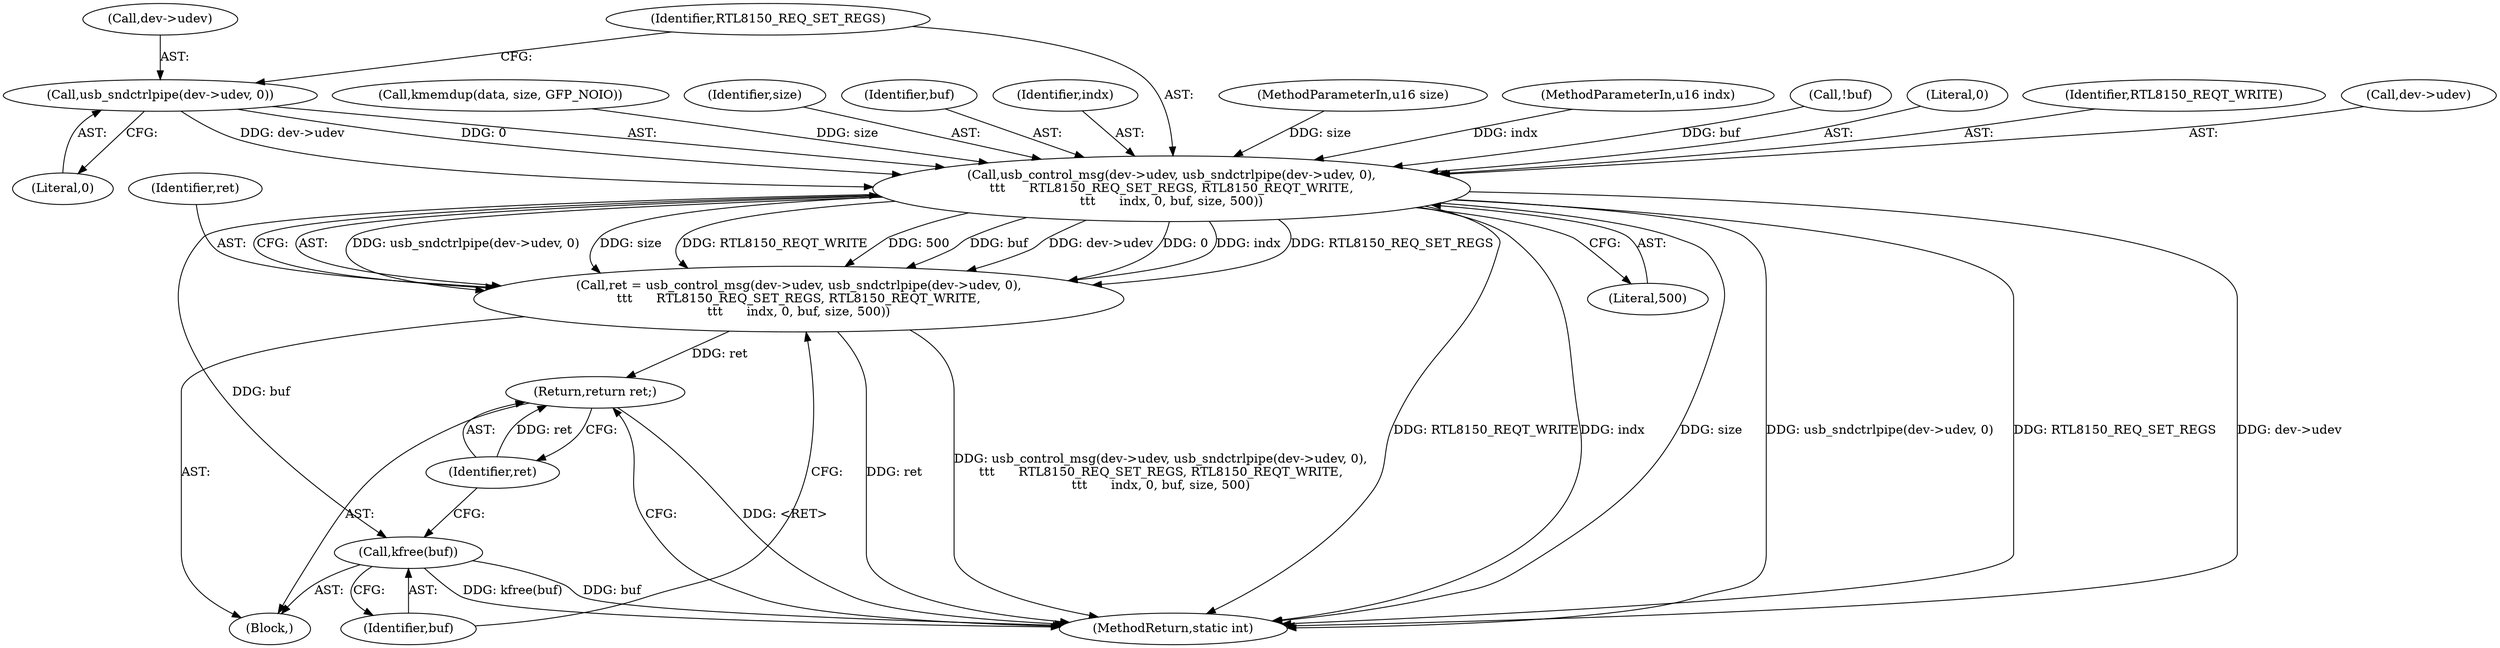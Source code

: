 digraph "0_linux_7926aff5c57b577ab0f43364ff0c59d968f6a414_0@pointer" {
"1000126" [label="(Call,usb_sndctrlpipe(dev->udev, 0))"];
"1000122" [label="(Call,usb_control_msg(dev->udev, usb_sndctrlpipe(dev->udev, 0),\n\t\t\t      RTL8150_REQ_SET_REGS, RTL8150_REQT_WRITE,\n\t\t\t      indx, 0, buf, size, 500))"];
"1000120" [label="(Call,ret = usb_control_msg(dev->udev, usb_sndctrlpipe(dev->udev, 0),\n\t\t\t      RTL8150_REQ_SET_REGS, RTL8150_REQT_WRITE,\n\t\t\t      indx, 0, buf, size, 500))"];
"1000140" [label="(Return,return ret;)"];
"1000138" [label="(Call,kfree(buf))"];
"1000139" [label="(Identifier,buf)"];
"1000126" [label="(Call,usb_sndctrlpipe(dev->udev, 0))"];
"1000122" [label="(Call,usb_control_msg(dev->udev, usb_sndctrlpipe(dev->udev, 0),\n\t\t\t      RTL8150_REQ_SET_REGS, RTL8150_REQT_WRITE,\n\t\t\t      indx, 0, buf, size, 500))"];
"1000137" [label="(Literal,500)"];
"1000130" [label="(Literal,0)"];
"1000141" [label="(Identifier,ret)"];
"1000140" [label="(Return,return ret;)"];
"1000110" [label="(Call,kmemdup(data, size, GFP_NOIO))"];
"1000120" [label="(Call,ret = usb_control_msg(dev->udev, usb_sndctrlpipe(dev->udev, 0),\n\t\t\t      RTL8150_REQ_SET_REGS, RTL8150_REQT_WRITE,\n\t\t\t      indx, 0, buf, size, 500))"];
"1000142" [label="(MethodReturn,static int)"];
"1000136" [label="(Identifier,size)"];
"1000138" [label="(Call,kfree(buf))"];
"1000135" [label="(Identifier,buf)"];
"1000133" [label="(Identifier,indx)"];
"1000131" [label="(Identifier,RTL8150_REQ_SET_REGS)"];
"1000127" [label="(Call,dev->udev)"];
"1000103" [label="(MethodParameterIn,u16 size)"];
"1000102" [label="(MethodParameterIn,u16 indx)"];
"1000115" [label="(Call,!buf)"];
"1000134" [label="(Literal,0)"];
"1000132" [label="(Identifier,RTL8150_REQT_WRITE)"];
"1000105" [label="(Block,)"];
"1000121" [label="(Identifier,ret)"];
"1000123" [label="(Call,dev->udev)"];
"1000126" -> "1000122"  [label="AST: "];
"1000126" -> "1000130"  [label="CFG: "];
"1000127" -> "1000126"  [label="AST: "];
"1000130" -> "1000126"  [label="AST: "];
"1000131" -> "1000126"  [label="CFG: "];
"1000126" -> "1000122"  [label="DDG: dev->udev"];
"1000126" -> "1000122"  [label="DDG: 0"];
"1000122" -> "1000120"  [label="AST: "];
"1000122" -> "1000137"  [label="CFG: "];
"1000123" -> "1000122"  [label="AST: "];
"1000131" -> "1000122"  [label="AST: "];
"1000132" -> "1000122"  [label="AST: "];
"1000133" -> "1000122"  [label="AST: "];
"1000134" -> "1000122"  [label="AST: "];
"1000135" -> "1000122"  [label="AST: "];
"1000136" -> "1000122"  [label="AST: "];
"1000137" -> "1000122"  [label="AST: "];
"1000120" -> "1000122"  [label="CFG: "];
"1000122" -> "1000142"  [label="DDG: usb_sndctrlpipe(dev->udev, 0)"];
"1000122" -> "1000142"  [label="DDG: RTL8150_REQ_SET_REGS"];
"1000122" -> "1000142"  [label="DDG: dev->udev"];
"1000122" -> "1000142"  [label="DDG: RTL8150_REQT_WRITE"];
"1000122" -> "1000142"  [label="DDG: indx"];
"1000122" -> "1000142"  [label="DDG: size"];
"1000122" -> "1000120"  [label="DDG: usb_sndctrlpipe(dev->udev, 0)"];
"1000122" -> "1000120"  [label="DDG: size"];
"1000122" -> "1000120"  [label="DDG: RTL8150_REQT_WRITE"];
"1000122" -> "1000120"  [label="DDG: 500"];
"1000122" -> "1000120"  [label="DDG: buf"];
"1000122" -> "1000120"  [label="DDG: dev->udev"];
"1000122" -> "1000120"  [label="DDG: 0"];
"1000122" -> "1000120"  [label="DDG: indx"];
"1000122" -> "1000120"  [label="DDG: RTL8150_REQ_SET_REGS"];
"1000102" -> "1000122"  [label="DDG: indx"];
"1000115" -> "1000122"  [label="DDG: buf"];
"1000110" -> "1000122"  [label="DDG: size"];
"1000103" -> "1000122"  [label="DDG: size"];
"1000122" -> "1000138"  [label="DDG: buf"];
"1000120" -> "1000105"  [label="AST: "];
"1000121" -> "1000120"  [label="AST: "];
"1000139" -> "1000120"  [label="CFG: "];
"1000120" -> "1000142"  [label="DDG: ret"];
"1000120" -> "1000142"  [label="DDG: usb_control_msg(dev->udev, usb_sndctrlpipe(dev->udev, 0),\n\t\t\t      RTL8150_REQ_SET_REGS, RTL8150_REQT_WRITE,\n\t\t\t      indx, 0, buf, size, 500)"];
"1000120" -> "1000140"  [label="DDG: ret"];
"1000140" -> "1000105"  [label="AST: "];
"1000140" -> "1000141"  [label="CFG: "];
"1000141" -> "1000140"  [label="AST: "];
"1000142" -> "1000140"  [label="CFG: "];
"1000140" -> "1000142"  [label="DDG: <RET>"];
"1000141" -> "1000140"  [label="DDG: ret"];
"1000138" -> "1000105"  [label="AST: "];
"1000138" -> "1000139"  [label="CFG: "];
"1000139" -> "1000138"  [label="AST: "];
"1000141" -> "1000138"  [label="CFG: "];
"1000138" -> "1000142"  [label="DDG: kfree(buf)"];
"1000138" -> "1000142"  [label="DDG: buf"];
}

